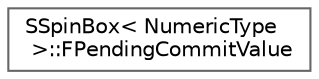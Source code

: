 digraph "Graphical Class Hierarchy"
{
 // INTERACTIVE_SVG=YES
 // LATEX_PDF_SIZE
  bgcolor="transparent";
  edge [fontname=Helvetica,fontsize=10,labelfontname=Helvetica,labelfontsize=10];
  node [fontname=Helvetica,fontsize=10,shape=box,height=0.2,width=0.4];
  rankdir="LR";
  Node0 [id="Node000000",label="SSpinBox\< NumericType\l \>::FPendingCommitValue",height=0.2,width=0.4,color="grey40", fillcolor="white", style="filled",URL="$d1/dad/structSSpinBox_1_1FPendingCommitValue.html",tooltip=" "];
}
